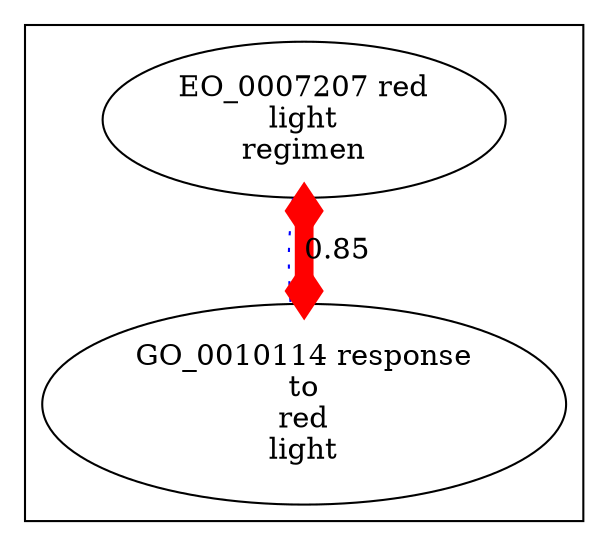 digraph cliquegraph {
subgraph cluster_GO_0010114 {GO_0010114 [ label="GO_0010114 response
to
red
light" ];
EO_0007207 [ label="EO_0007207 red
light
regimen" ];}
EO_0007207 -> GO_0010114 [ arrowhead = none, penwidth=1, color=blue, label="", style=dotted]
EO_0007207 -> GO_0010114 [ arrowhead = ediamond, penwidth=9, color=red, label="0.85", style=solid, arrowtail=ediamond, dir=both]
}